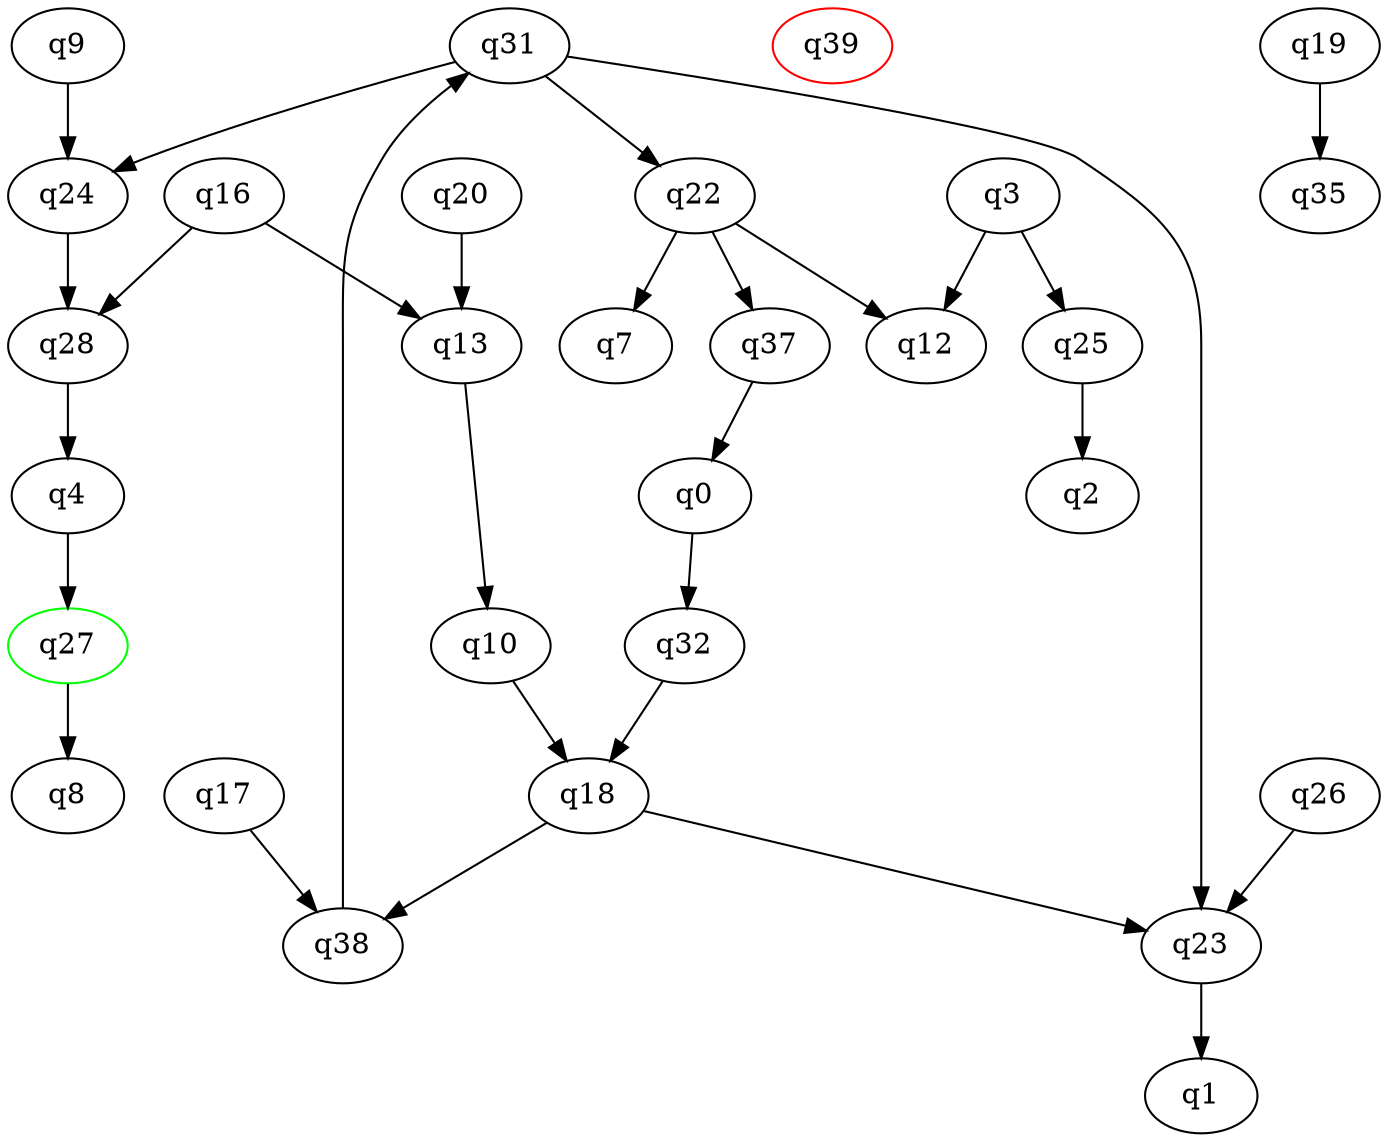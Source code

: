 digraph A{
q27 [initial=1,color=green];
q39 [final=1,color=red];
q0 -> q32;
q3 -> q12;
q3 -> q25;
q4 -> q27;
q9 -> q24;
q10 -> q18;
q13 -> q10;
q16 -> q13;
q16 -> q28;
q17 -> q38;
q18 -> q23;
q18 -> q38;
q19 -> q35;
q20 -> q13;
q22 -> q7;
q22 -> q12;
q22 -> q37;
q23 -> q1;
q24 -> q28;
q25 -> q2;
q26 -> q23;
q27 -> q8;
q28 -> q4;
q31 -> q22;
q31 -> q23;
q31 -> q24;
q32 -> q18;
q37 -> q0;
q38 -> q31;
}